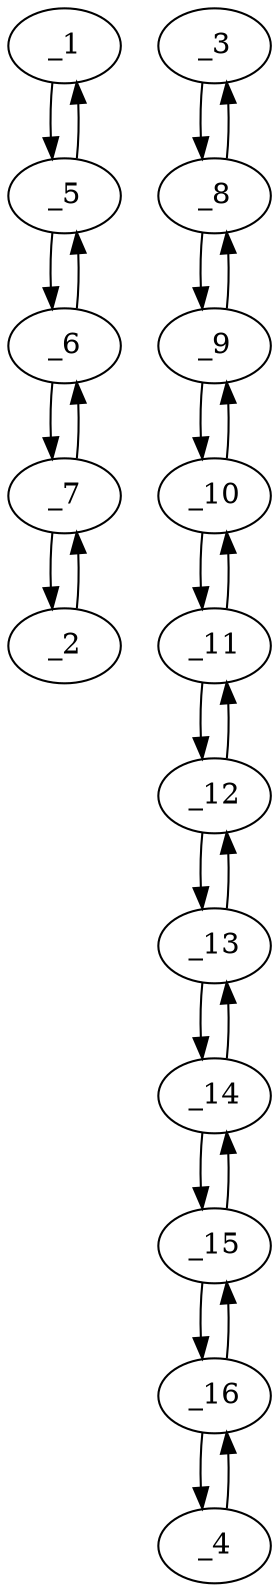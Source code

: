 digraph s1287_02 {
	_1	 [x="88.000000",
		y="93.000000"];
	_5	 [x="77.000000",
		y="104.000000"];
	_1 -> _5	 [angle="2.356194",
		orient="0.707107"];
	_2	 [x="30.000000",
		y="121.000000"];
	_7	 [x="44.000000",
		y="114.000000"];
	_2 -> _7	 [angle="-0.463648",
		orient="-0.447214"];
	_3	 [x="84.000000",
		y="148.000000"];
	_8	 [x="86.000000",
		y="129.000000"];
	_3 -> _8	 [angle="-1.465919",
		orient="-0.994505"];
	_4	 [x="207.000000",
		y="161.000000"];
	_16	 [x="196.000000",
		y="151.000000"];
	_4 -> _16	 [angle="-2.403778",
		orient="-0.672673"];
	_5 -> _1	 [angle="-0.785398",
		orient="-0.707107"];
	_6	 [x="58.000000",
		y="106.000000"];
	_5 -> _6	 [angle="3.036716",
		orient="0.104685"];
	_6 -> _5	 [angle="-0.104877",
		orient="-0.104685"];
	_6 -> _7	 [angle="2.622447",
		orient="0.496139"];
	_7 -> _2	 [angle="2.677945",
		orient="0.447214"];
	_7 -> _6	 [angle="-0.519146",
		orient="-0.496139"];
	_8 -> _3	 [angle="1.675673",
		orient="0.994505"];
	_9	 [x="97.000000",
		y="120.000000"];
	_8 -> _9	 [angle="-0.685730",
		orient="-0.633238"];
	_9 -> _8	 [angle="2.455863",
		orient="0.633238"];
	_10	 [x="112.000000",
		y="114.000000"];
	_9 -> _10	 [angle="-0.380506",
		orient="-0.371391"];
	_10 -> _9	 [angle="2.761086",
		orient="0.371391"];
	_11	 [x="129.000000",
		y="115.000000"];
	_10 -> _11	 [angle="0.058756",
		orient="0.058722"];
	_11 -> _10	 [angle="-3.082837",
		orient="-0.058722"];
	_12	 [x="143.000000",
		y="122.000000"];
	_11 -> _12	 [angle="0.463648",
		orient="0.447214"];
	_12 -> _11	 [angle="-2.677945",
		orient="-0.447214"];
	_13	 [x="154.000000",
		y="132.000000"];
	_12 -> _13	 [angle="0.737815",
		orient="0.672673"];
	_13 -> _12	 [angle="-2.403778",
		orient="-0.672673"];
	_14	 [x="166.000000",
		y="140.000000"];
	_13 -> _14	 [angle="0.588003",
		orient="0.554700"];
	_14 -> _13	 [angle="-2.553590",
		orient="-0.554700"];
	_15	 [x="184.000000",
		y="143.000000"];
	_14 -> _15	 [angle="0.165149",
		orient="0.164399"];
	_15 -> _14	 [angle="-2.976444",
		orient="-0.164399"];
	_15 -> _16	 [angle="0.588003",
		orient="0.554700"];
	_16 -> _4	 [angle="0.737815",
		orient="0.672673"];
	_16 -> _15	 [angle="-2.553590",
		orient="-0.554700"];
}
